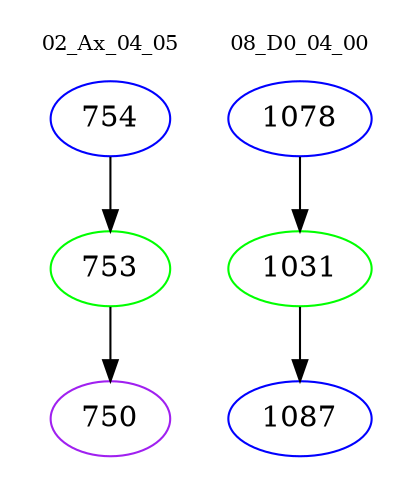 digraph{
subgraph cluster_0 {
color = white
label = "02_Ax_04_05";
fontsize=10;
T0_754 [label="754", color="blue"]
T0_754 -> T0_753 [color="black"]
T0_753 [label="753", color="green"]
T0_753 -> T0_750 [color="black"]
T0_750 [label="750", color="purple"]
}
subgraph cluster_1 {
color = white
label = "08_D0_04_00";
fontsize=10;
T1_1078 [label="1078", color="blue"]
T1_1078 -> T1_1031 [color="black"]
T1_1031 [label="1031", color="green"]
T1_1031 -> T1_1087 [color="black"]
T1_1087 [label="1087", color="blue"]
}
}
